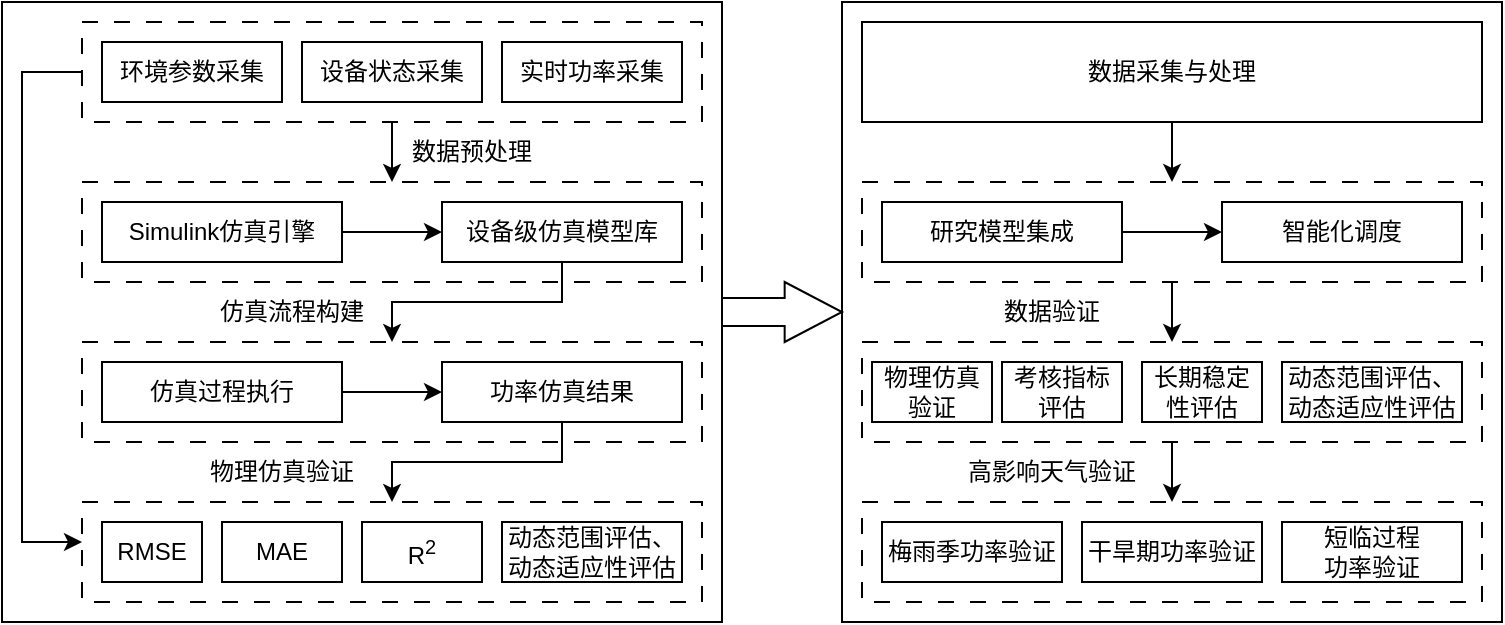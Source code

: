 <mxfile version="24.7.14">
  <diagram name="第 1 页" id="JdO8HhEov-TxPUyxK-kK">
    <mxGraphModel dx="1788" dy="933" grid="1" gridSize="10" guides="1" tooltips="1" connect="1" arrows="1" fold="1" page="1" pageScale="1" pageWidth="827" pageHeight="1169" math="0" shadow="0">
      <root>
        <mxCell id="0" />
        <mxCell id="1" parent="0" />
        <mxCell id="gggR3p40mo_o2JFA4w1f-165" value="" style="rounded=0;whiteSpace=wrap;html=1;fillColor=none;" vertex="1" parent="1">
          <mxGeometry x="450" y="410" width="330" height="310" as="geometry" />
        </mxCell>
        <mxCell id="gggR3p40mo_o2JFA4w1f-157" value="" style="rounded=0;whiteSpace=wrap;html=1;fillColor=none;" vertex="1" parent="1">
          <mxGeometry x="30" y="410" width="360" height="310" as="geometry" />
        </mxCell>
        <mxCell id="gggR3p40mo_o2JFA4w1f-11" value="" style="html=1;whiteSpace=wrap;dashed=1;dashPattern=8 8;" vertex="1" parent="1">
          <mxGeometry x="70" y="500" width="310" height="50" as="geometry" />
        </mxCell>
        <mxCell id="gggR3p40mo_o2JFA4w1f-21" value="" style="edgeStyle=orthogonalEdgeStyle;rounded=0;orthogonalLoop=1;jettySize=auto;html=1;entryX=0.5;entryY=0;entryDx=0;entryDy=0;" edge="1" parent="1" source="gggR3p40mo_o2JFA4w1f-1" target="gggR3p40mo_o2JFA4w1f-11">
          <mxGeometry relative="1" as="geometry" />
        </mxCell>
        <mxCell id="gggR3p40mo_o2JFA4w1f-1" value="" style="html=1;whiteSpace=wrap;dashed=1;dashPattern=8 8;" vertex="1" parent="1">
          <mxGeometry x="70" y="420" width="310" height="50" as="geometry" />
        </mxCell>
        <mxCell id="gggR3p40mo_o2JFA4w1f-2" value="环境参数采集" style="rounded=0;whiteSpace=wrap;html=1;" vertex="1" parent="1">
          <mxGeometry x="80" y="430" width="90" height="30" as="geometry" />
        </mxCell>
        <mxCell id="gggR3p40mo_o2JFA4w1f-3" value="设备状态采集" style="rounded=0;whiteSpace=wrap;html=1;" vertex="1" parent="1">
          <mxGeometry x="180" y="430" width="90" height="30" as="geometry" />
        </mxCell>
        <mxCell id="gggR3p40mo_o2JFA4w1f-4" value="Simulink仿真引擎" style="rounded=0;whiteSpace=wrap;html=1;" vertex="1" parent="1">
          <mxGeometry x="80" y="510" width="120" height="30" as="geometry" />
        </mxCell>
        <mxCell id="gggR3p40mo_o2JFA4w1f-10" value="实时功率采集" style="rounded=0;whiteSpace=wrap;html=1;" vertex="1" parent="1">
          <mxGeometry x="280" y="430" width="90" height="30" as="geometry" />
        </mxCell>
        <mxCell id="gggR3p40mo_o2JFA4w1f-38" value="" style="edgeStyle=orthogonalEdgeStyle;rounded=0;orthogonalLoop=1;jettySize=auto;html=1;entryX=0.5;entryY=0;entryDx=0;entryDy=0;" edge="1" parent="1" source="gggR3p40mo_o2JFA4w1f-12" target="gggR3p40mo_o2JFA4w1f-22">
          <mxGeometry relative="1" as="geometry" />
        </mxCell>
        <mxCell id="gggR3p40mo_o2JFA4w1f-12" value="设备级仿真模型库" style="rounded=0;whiteSpace=wrap;html=1;" vertex="1" parent="1">
          <mxGeometry x="250" y="510" width="120" height="30" as="geometry" />
        </mxCell>
        <mxCell id="gggR3p40mo_o2JFA4w1f-13" value="" style="endArrow=classic;html=1;rounded=0;entryX=0;entryY=0.5;entryDx=0;entryDy=0;exitX=1;exitY=0.5;exitDx=0;exitDy=0;" edge="1" parent="1" source="gggR3p40mo_o2JFA4w1f-4" target="gggR3p40mo_o2JFA4w1f-12">
          <mxGeometry width="50" height="50" relative="1" as="geometry">
            <mxPoint x="390" y="350" as="sourcePoint" />
            <mxPoint x="440" y="300" as="targetPoint" />
          </mxGeometry>
        </mxCell>
        <mxCell id="gggR3p40mo_o2JFA4w1f-22" value="" style="html=1;whiteSpace=wrap;dashed=1;dashPattern=8 8;" vertex="1" parent="1">
          <mxGeometry x="70" y="580" width="310" height="50" as="geometry" />
        </mxCell>
        <mxCell id="gggR3p40mo_o2JFA4w1f-23" value="仿真过程执行" style="rounded=0;whiteSpace=wrap;html=1;" vertex="1" parent="1">
          <mxGeometry x="80" y="590" width="120" height="30" as="geometry" />
        </mxCell>
        <mxCell id="gggR3p40mo_o2JFA4w1f-36" value="" style="edgeStyle=orthogonalEdgeStyle;rounded=0;orthogonalLoop=1;jettySize=auto;html=1;entryX=0.5;entryY=0;entryDx=0;entryDy=0;" edge="1" parent="1" source="gggR3p40mo_o2JFA4w1f-24" target="gggR3p40mo_o2JFA4w1f-27">
          <mxGeometry relative="1" as="geometry" />
        </mxCell>
        <mxCell id="gggR3p40mo_o2JFA4w1f-24" value="功率仿真结果" style="rounded=0;whiteSpace=wrap;html=1;" vertex="1" parent="1">
          <mxGeometry x="250" y="590" width="120" height="30" as="geometry" />
        </mxCell>
        <mxCell id="gggR3p40mo_o2JFA4w1f-25" value="" style="endArrow=classic;html=1;rounded=0;entryX=0;entryY=0.5;entryDx=0;entryDy=0;exitX=1;exitY=0.5;exitDx=0;exitDy=0;" edge="1" parent="1" source="gggR3p40mo_o2JFA4w1f-23" target="gggR3p40mo_o2JFA4w1f-24">
          <mxGeometry width="50" height="50" relative="1" as="geometry">
            <mxPoint x="390" y="430" as="sourcePoint" />
            <mxPoint x="440" y="380" as="targetPoint" />
          </mxGeometry>
        </mxCell>
        <mxCell id="gggR3p40mo_o2JFA4w1f-27" value="" style="html=1;whiteSpace=wrap;dashed=1;dashPattern=8 8;" vertex="1" parent="1">
          <mxGeometry x="70" y="660" width="310" height="50" as="geometry" />
        </mxCell>
        <mxCell id="gggR3p40mo_o2JFA4w1f-30" value="RMSE" style="rounded=0;whiteSpace=wrap;html=1;" vertex="1" parent="1">
          <mxGeometry x="80" y="670" width="50" height="30" as="geometry" />
        </mxCell>
        <mxCell id="gggR3p40mo_o2JFA4w1f-31" value="MAE" style="rounded=0;whiteSpace=wrap;html=1;" vertex="1" parent="1">
          <mxGeometry x="140" y="670" width="60" height="30" as="geometry" />
        </mxCell>
        <mxCell id="gggR3p40mo_o2JFA4w1f-32" value="R&lt;sup&gt;2&lt;/sup&gt;" style="rounded=0;whiteSpace=wrap;html=1;" vertex="1" parent="1">
          <mxGeometry x="210" y="670" width="60" height="30" as="geometry" />
        </mxCell>
        <mxCell id="gggR3p40mo_o2JFA4w1f-34" value="" style="endArrow=classic;html=1;rounded=0;exitX=0;exitY=0.5;exitDx=0;exitDy=0;" edge="1" parent="1" source="gggR3p40mo_o2JFA4w1f-1">
          <mxGeometry width="50" height="50" relative="1" as="geometry">
            <mxPoint x="380" y="445" as="sourcePoint" />
            <mxPoint x="70" y="680" as="targetPoint" />
            <Array as="points">
              <mxPoint x="40" y="445" />
              <mxPoint x="40" y="680" />
            </Array>
          </mxGeometry>
        </mxCell>
        <mxCell id="gggR3p40mo_o2JFA4w1f-39" value="动态范围评估、动态适应性评估" style="rounded=0;whiteSpace=wrap;html=1;" vertex="1" parent="1">
          <mxGeometry x="280" y="670" width="90" height="30" as="geometry" />
        </mxCell>
        <mxCell id="gggR3p40mo_o2JFA4w1f-59" value="" style="edgeStyle=orthogonalEdgeStyle;rounded=0;orthogonalLoop=1;jettySize=auto;html=1;" edge="1" parent="1" source="gggR3p40mo_o2JFA4w1f-52" target="gggR3p40mo_o2JFA4w1f-58">
          <mxGeometry relative="1" as="geometry" />
        </mxCell>
        <mxCell id="gggR3p40mo_o2JFA4w1f-52" value="数据采集与处理" style="rounded=0;whiteSpace=wrap;html=1;" vertex="1" parent="1">
          <mxGeometry x="460" y="420" width="310" height="50" as="geometry" />
        </mxCell>
        <mxCell id="gggR3p40mo_o2JFA4w1f-53" value="数据预处理" style="text;html=1;align=center;verticalAlign=middle;whiteSpace=wrap;rounded=0;" vertex="1" parent="1">
          <mxGeometry x="220" y="470" width="90" height="30" as="geometry" />
        </mxCell>
        <mxCell id="gggR3p40mo_o2JFA4w1f-54" value="仿真流程构建" style="text;html=1;align=center;verticalAlign=middle;whiteSpace=wrap;rounded=0;" vertex="1" parent="1">
          <mxGeometry x="130" y="550" width="90" height="30" as="geometry" />
        </mxCell>
        <mxCell id="gggR3p40mo_o2JFA4w1f-55" value="物理仿真验证" style="text;html=1;align=center;verticalAlign=middle;whiteSpace=wrap;rounded=0;" vertex="1" parent="1">
          <mxGeometry x="125" y="630" width="90" height="30" as="geometry" />
        </mxCell>
        <mxCell id="gggR3p40mo_o2JFA4w1f-77" value="" style="edgeStyle=orthogonalEdgeStyle;rounded=0;orthogonalLoop=1;jettySize=auto;html=1;entryX=0.5;entryY=0;entryDx=0;entryDy=0;" edge="1" parent="1" source="gggR3p40mo_o2JFA4w1f-58" target="gggR3p40mo_o2JFA4w1f-70">
          <mxGeometry relative="1" as="geometry" />
        </mxCell>
        <mxCell id="gggR3p40mo_o2JFA4w1f-58" value="" style="html=1;whiteSpace=wrap;dashed=1;dashPattern=8 8;" vertex="1" parent="1">
          <mxGeometry x="460" y="500" width="310" height="50" as="geometry" />
        </mxCell>
        <mxCell id="gggR3p40mo_o2JFA4w1f-60" value="研究模型集成" style="rounded=0;whiteSpace=wrap;html=1;" vertex="1" parent="1">
          <mxGeometry x="470" y="510" width="120" height="30" as="geometry" />
        </mxCell>
        <mxCell id="gggR3p40mo_o2JFA4w1f-61" value="智能化调度" style="rounded=0;whiteSpace=wrap;html=1;" vertex="1" parent="1">
          <mxGeometry x="640" y="510" width="120" height="30" as="geometry" />
        </mxCell>
        <mxCell id="gggR3p40mo_o2JFA4w1f-63" value="" style="endArrow=classic;html=1;rounded=0;exitX=1;exitY=0.5;exitDx=0;exitDy=0;exitPerimeter=0;" edge="1" parent="1" source="gggR3p40mo_o2JFA4w1f-60" target="gggR3p40mo_o2JFA4w1f-61">
          <mxGeometry width="50" height="50" relative="1" as="geometry">
            <mxPoint x="590" y="530" as="sourcePoint" />
            <mxPoint x="640" y="480" as="targetPoint" />
          </mxGeometry>
        </mxCell>
        <mxCell id="gggR3p40mo_o2JFA4w1f-83" value="" style="edgeStyle=orthogonalEdgeStyle;rounded=0;orthogonalLoop=1;jettySize=auto;html=1;entryX=0.5;entryY=0;entryDx=0;entryDy=0;entryPerimeter=0;" edge="1" parent="1" source="gggR3p40mo_o2JFA4w1f-70" target="gggR3p40mo_o2JFA4w1f-78">
          <mxGeometry relative="1" as="geometry" />
        </mxCell>
        <mxCell id="gggR3p40mo_o2JFA4w1f-70" value="" style="html=1;whiteSpace=wrap;dashed=1;dashPattern=8 8;" vertex="1" parent="1">
          <mxGeometry x="460" y="580" width="310" height="50" as="geometry" />
        </mxCell>
        <mxCell id="gggR3p40mo_o2JFA4w1f-74" value="动态范围评估、动态适应性评估" style="rounded=0;whiteSpace=wrap;html=1;" vertex="1" parent="1">
          <mxGeometry x="670" y="590" width="90" height="30" as="geometry" />
        </mxCell>
        <mxCell id="gggR3p40mo_o2JFA4w1f-75" value="考核指标评估" style="rounded=0;whiteSpace=wrap;html=1;" vertex="1" parent="1">
          <mxGeometry x="530" y="590" width="60" height="30" as="geometry" />
        </mxCell>
        <mxCell id="gggR3p40mo_o2JFA4w1f-76" value="长期稳定性评估" style="rounded=0;whiteSpace=wrap;html=1;" vertex="1" parent="1">
          <mxGeometry x="600" y="590" width="60" height="30" as="geometry" />
        </mxCell>
        <mxCell id="gggR3p40mo_o2JFA4w1f-78" value="" style="html=1;whiteSpace=wrap;dashed=1;dashPattern=8 8;" vertex="1" parent="1">
          <mxGeometry x="460" y="660" width="310" height="50" as="geometry" />
        </mxCell>
        <mxCell id="gggR3p40mo_o2JFA4w1f-79" value="干旱期功率验证" style="rounded=0;whiteSpace=wrap;html=1;" vertex="1" parent="1">
          <mxGeometry x="570" y="670" width="90" height="30" as="geometry" />
        </mxCell>
        <mxCell id="gggR3p40mo_o2JFA4w1f-80" value="&lt;span style=&quot;background-color: initial;&quot;&gt;梅雨季功率验证&lt;/span&gt;" style="rounded=0;whiteSpace=wrap;html=1;" vertex="1" parent="1">
          <mxGeometry x="470" y="670" width="90" height="30" as="geometry" />
        </mxCell>
        <mxCell id="gggR3p40mo_o2JFA4w1f-81" value="短临过程&lt;div&gt;功率验证&lt;/div&gt;" style="rounded=0;whiteSpace=wrap;html=1;" vertex="1" parent="1">
          <mxGeometry x="670" y="670" width="90" height="30" as="geometry" />
        </mxCell>
        <mxCell id="gggR3p40mo_o2JFA4w1f-82" value="数据验证" style="text;html=1;align=center;verticalAlign=middle;whiteSpace=wrap;rounded=0;" vertex="1" parent="1">
          <mxGeometry x="510" y="550" width="90" height="30" as="geometry" />
        </mxCell>
        <mxCell id="gggR3p40mo_o2JFA4w1f-84" value="高影响天气验证" style="text;html=1;align=center;verticalAlign=middle;whiteSpace=wrap;rounded=0;" vertex="1" parent="1">
          <mxGeometry x="510" y="630" width="90" height="30" as="geometry" />
        </mxCell>
        <mxCell id="gggR3p40mo_o2JFA4w1f-152" value="物理仿真验证" style="rounded=0;whiteSpace=wrap;html=1;" vertex="1" parent="1">
          <mxGeometry x="465" y="590" width="60" height="30" as="geometry" />
        </mxCell>
        <mxCell id="gggR3p40mo_o2JFA4w1f-161" value="" style="html=1;shadow=0;dashed=0;align=center;verticalAlign=middle;shape=mxgraph.arrows2.arrow;dy=0.53;dx=28.67;notch=0;" vertex="1" parent="1">
          <mxGeometry x="390" y="550" width="60" height="30" as="geometry" />
        </mxCell>
      </root>
    </mxGraphModel>
  </diagram>
</mxfile>
